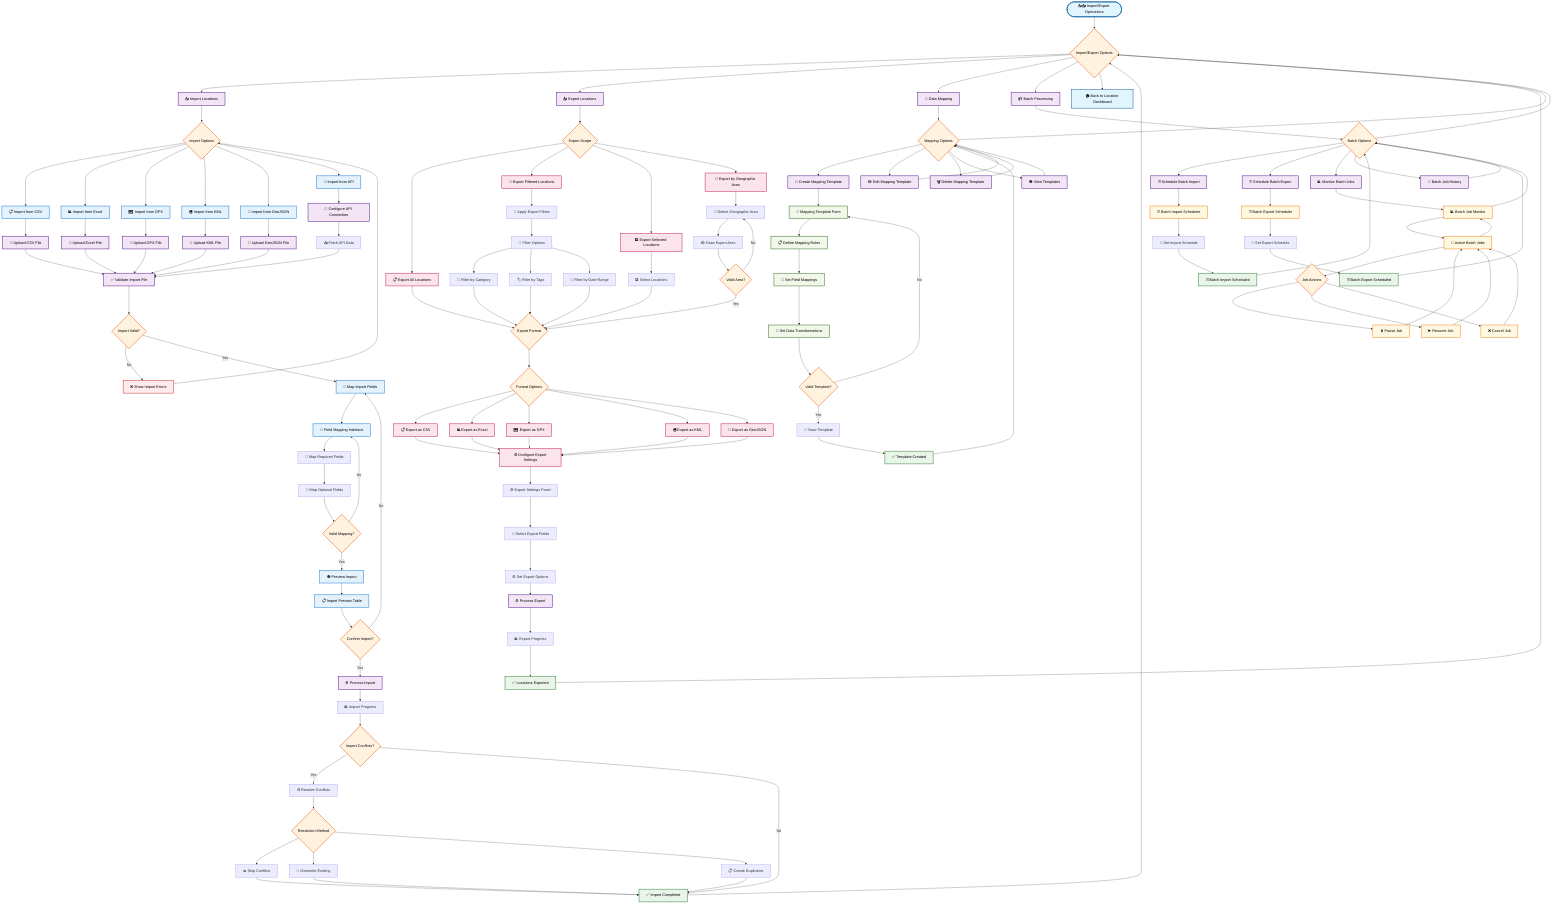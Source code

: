 flowchart TD
    %% Location Import/Export Operations
    
    Start([📥📤 Import/Export Operations]) --> ImportExportOptions{Import/Export Options}
    
    %% Main import/export options
    ImportExportOptions --> ImportLocations[📥 Import Locations]
    ImportExportOptions --> ExportLocations[📤 Export Locations]
    ImportExportOptions --> DataMapping[🔗 Data Mapping]
    ImportExportOptions --> BatchProcessing[📦 Batch Processing]
    
    %% Import Locations Flow
    ImportLocations --> ImportOptions{Import Options}
    ImportOptions --> ImportCSV[📋 Import from CSV]
    ImportOptions --> ImportExcel[📊 Import from Excel]
    ImportOptions --> ImportGPX[🗺️ Import from GPX]
    ImportOptions --> ImportKML[🌍 Import from KML]
    ImportOptions --> ImportGeoJSON[📍 Import from GeoJSON]
    ImportOptions --> ImportAPI[🔌 Import from API]
    
    ImportCSV --> UploadCSVFile[📁 Upload CSV File]
    ImportExcel --> UploadExcelFile[📁 Upload Excel File]
    ImportGPX --> UploadGPXFile[📁 Upload GPX File]
    ImportKML --> UploadKMLFile[📁 Upload KML File]
    ImportGeoJSON --> UploadGeoJSONFile[📁 Upload GeoJSON File]
    ImportAPI --> ConfigureAPIConnection[🔌 Configure API Connection]
    
    UploadCSVFile --> ValidateImportFile[✅ Validate Import File]
    UploadExcelFile --> ValidateImportFile
    UploadGPXFile --> ValidateImportFile
    UploadKMLFile --> ValidateImportFile
    UploadGeoJSONFile --> ValidateImportFile
    ConfigureAPIConnection --> FetchAPIData[📥 Fetch API Data]
    FetchAPIData --> ValidateImportFile
    
    ValidateImportFile --> ImportValidation{Import Valid?}
    ImportValidation -->|No| ShowImportErrors[❌ Show Import Errors]
    ImportValidation -->|Yes| MapImportFields[🔗 Map Import Fields]
    ShowImportErrors --> ImportOptions
    
    MapImportFields --> FieldMappingInterface[🔗 Field Mapping Interface]
    FieldMappingInterface --> MapRequiredFields[📝 Map Required Fields]
    MapRequiredFields --> MapOptionalFields[📄 Map Optional Fields]
    MapOptionalFields --> ValidateFieldMapping{Valid Mapping?}
    ValidateFieldMapping -->|No| FieldMappingInterface
    ValidateFieldMapping -->|Yes| PreviewImport[👁️ Preview Import]
    
    PreviewImport --> ImportPreviewTable[📋 Import Preview Table]
    ImportPreviewTable --> ConfirmImport{Confirm Import?}
    ConfirmImport -->|No| MapImportFields
    ConfirmImport -->|Yes| ProcessImport[⚙️ Process Import]
    
    ProcessImport --> ImportProgress[📊 Import Progress]
    ImportProgress --> HandleImportConflicts{Import Conflicts?}
    HandleImportConflicts -->|Yes| ResolveConflicts[⚙️ Resolve Conflicts]
    HandleImportConflicts -->|No| ImportCompleted[✅ Import Completed]
    ResolveConflicts --> ConflictResolution{Resolution Method}
    ConflictResolution --> SkipConflicts[⏭️ Skip Conflicts]
    ConflictResolution --> OverwriteExisting[🔄 Overwrite Existing]
    ConflictResolution --> CreateDuplicates[📋 Create Duplicates]
    SkipConflicts --> ImportCompleted
    OverwriteExisting --> ImportCompleted
    CreateDuplicates --> ImportCompleted
    
    %% Export Locations Flow
    ExportLocations --> ExportScope{Export Scope}
    ExportScope --> ExportAll[📋 Export All Locations]
    ExportScope --> ExportFiltered[🔽 Export Filtered Locations]
    ExportScope --> ExportSelected[☑️ Export Selected Locations]
    ExportScope --> ExportByArea[📍 Export by Geographic Area]
    
    ExportAll --> SelectExportFormat{Export Format}
    ExportFiltered --> ApplyExportFilters[🔽 Apply Export Filters]
    ExportSelected --> SelectLocationsToExport[☑️ Select Locations]
    ExportByArea --> DefineExportArea[📍 Define Geographic Area]
    
    ApplyExportFilters --> ExportFilterOptions[🔽 Filter Options]
    ExportFilterOptions --> FilterByCategory[📂 Filter by Category]
    ExportFilterOptions --> FilterByTags[🏷️ Filter by Tags]
    ExportFilterOptions --> FilterByDateRange[📅 Filter by Date Range]
    FilterByCategory --> SelectExportFormat
    FilterByTags --> SelectExportFormat
    FilterByDateRange --> SelectExportFormat
    
    SelectLocationsToExport --> SelectExportFormat
    DefineExportArea --> DrawExportArea[✏️ Draw Export Area]
    DrawExportArea --> ValidateExportArea{Valid Area?}
    ValidateExportArea -->|No| DefineExportArea
    ValidateExportArea -->|Yes| SelectExportFormat
    
    SelectExportFormat --> ExportFormatOptions{Format Options}
    ExportFormatOptions --> ExportLocationCSV[📋 Export as CSV]
    ExportFormatOptions --> ExportLocationExcel[📊 Export as Excel]
    ExportFormatOptions --> ExportLocationGPX[🗺️ Export as GPX]
    ExportFormatOptions --> ExportLocationKML[🌍 Export as KML]
    ExportFormatOptions --> ExportLocationGeoJSON[📍 Export as GeoJSON]
    
    ExportLocationCSV --> ConfigureExportSettings[⚙️ Configure Export Settings]
    ExportLocationExcel --> ConfigureExportSettings
    ExportLocationGPX --> ConfigureExportSettings
    ExportLocationKML --> ConfigureExportSettings
    ExportLocationGeoJSON --> ConfigureExportSettings
    
    ConfigureExportSettings --> ExportSettingsPanel[⚙️ Export Settings Panel]
    ExportSettingsPanel --> SelectExportFields[📝 Select Export Fields]
    SelectExportFields --> SetExportOptions[⚙️ Set Export Options]
    SetExportOptions --> ProcessExport[⚙️ Process Export]
    ProcessExport --> ExportProgress[📊 Export Progress]
    ExportProgress --> LocationsExported[✅ Locations Exported]
    
    %% Data Mapping Flow
    DataMapping --> MappingOptions{Mapping Options}
    MappingOptions --> CreateMappingTemplate[📝 Create Mapping Template]
    MappingOptions --> EditMappingTemplate[✏️ Edit Mapping Template]
    MappingOptions --> DeleteMappingTemplate[🗑️ Delete Mapping Template]
    MappingOptions --> ViewMappingTemplates[👁️ View Templates]
    
    CreateMappingTemplate --> MappingTemplateForm[📝 Mapping Template Form]
    MappingTemplateForm --> DefineMappingRules[📋 Define Mapping Rules]
    DefineMappingRules --> SetFieldMappings[🔗 Set Field Mappings]
    SetFieldMappings --> SetDataTransformations[🔄 Set Data Transformations]
    SetDataTransformations --> ValidateMappingTemplate{Valid Template?}
    ValidateMappingTemplate -->|No| MappingTemplateForm
    ValidateMappingTemplate -->|Yes| SaveMappingTemplate[💾 Save Template]
    SaveMappingTemplate --> MappingTemplateCreated[✅ Template Created]
    
    %% Batch Processing Flow
    BatchProcessing --> BatchOptions{Batch Options}
    BatchOptions --> ScheduleBatchImport[⏰ Schedule Batch Import]
    BatchOptions --> ScheduleBatchExport[⏰ Schedule Batch Export]
    BatchOptions --> MonitorBatchJobs[📊 Monitor Batch Jobs]
    BatchOptions --> BatchJobHistory[📜 Batch Job History]
    
    ScheduleBatchImport --> BatchImportScheduler[⏰ Batch Import Scheduler]
    BatchImportScheduler --> SetImportSchedule[📅 Set Import Schedule]
    SetImportSchedule --> BatchImportScheduled[⏰ Batch Import Scheduled]
    
    ScheduleBatchExport --> BatchExportScheduler[⏰ Batch Export Scheduler]
    BatchExportScheduler --> SetExportSchedule[📅 Set Export Schedule]
    SetExportSchedule --> BatchExportScheduled[⏰ Batch Export Scheduled]
    
    MonitorBatchJobs --> BatchJobMonitor[📊 Batch Job Monitor]
    BatchJobMonitor --> ActiveBatchJobs[🔄 Active Batch Jobs]
    ActiveBatchJobs --> BatchJobActions{Job Actions}
    BatchJobActions --> PauseBatchJob[⏸️ Pause Job]
    BatchJobActions --> ResumeBatchJob[▶️ Resume Job]
    BatchJobActions --> CancelBatchJob[❌ Cancel Job]
    
    %% Return paths
    ImportCompleted --> ImportExportOptions
    LocationsExported --> ImportExportOptions
    MappingTemplateCreated --> MappingOptions
    EditMappingTemplate --> MappingOptions
    DeleteMappingTemplate --> MappingOptions
    ViewMappingTemplates --> MappingOptions
    MappingOptions --> ImportExportOptions
    BatchImportScheduled --> BatchOptions
    BatchExportScheduled --> BatchOptions
    PauseBatchJob --> ActiveBatchJobs
    ResumeBatchJob --> ActiveBatchJobs
    CancelBatchJob --> ActiveBatchJobs
    ActiveBatchJobs --> BatchJobMonitor
    BatchJobMonitor --> BatchOptions
    BatchJobHistory --> BatchOptions
    BatchOptions --> ImportExportOptions
    
    %% Back to dashboard
    ImportExportOptions --> Dashboard[🏠 Back to Location Dashboard]
    
    %% Styling
    classDef startEnd fill:#e1f5fe,stroke:#01579b,stroke-width:2px,color:#000
    classDef process fill:#f3e5f5,stroke:#4a148c,stroke-width:2px,color:#000
    classDef decision fill:#fff3e0,stroke:#e65100,stroke-width:2px,color:#000
    classDef success fill:#e8f5e8,stroke:#2e7d32,stroke-width:2px,color:#000
    classDef import fill:#e3f2fd,stroke:#1976d2,stroke-width:2px,color:#000
    classDef export fill:#fce4ec,stroke:#c2185b,stroke-width:2px,color:#000
    classDef mapping fill:#f1f8e9,stroke:#33691e,stroke-width:2px,color:#000
    classDef batch fill:#fff8e1,stroke:#f57f17,stroke-width:2px,color:#000
    classDef error fill:#ffebee,stroke:#c62828,stroke-width:2px,color:#000
    
    class Start,Dashboard startEnd
    class ImportLocations,ExportLocations,DataMapping,BatchProcessing,UploadCSVFile,UploadExcelFile,UploadGPXFile,UploadKMLFile,UploadGeoJSONFile,ConfigureAPIConnection,ValidateImportFile,ProcessImport,ProcessExport,CreateMappingTemplate,EditMappingTemplate,DeleteMappingTemplate,ViewMappingTemplates,ScheduleBatchImport,ScheduleBatchExport,MonitorBatchJobs,BatchJobHistory process
    class ImportExportOptions,ImportOptions,ImportValidation,ValidateFieldMapping,ConfirmImport,HandleImportConflicts,ConflictResolution,ExportScope,SelectExportFormat,ExportFormatOptions,ValidateExportArea,MappingOptions,ValidateMappingTemplate,BatchOptions,BatchJobActions decision
    class ImportCompleted,LocationsExported,MappingTemplateCreated,BatchImportScheduled,BatchExportScheduled success
    class ImportCSV,ImportExcel,ImportGPX,ImportKML,ImportGeoJSON,ImportAPI,MapImportFields,FieldMappingInterface,PreviewImport,ImportPreviewTable import
    class ExportAll,ExportFiltered,ExportSelected,ExportByArea,ExportLocationCSV,ExportLocationExcel,ExportLocationGPX,ExportLocationKML,ExportLocationGeoJSON,ConfigureExportSettings export
    class MappingTemplateForm,DefineMappingRules,SetFieldMappings,SetDataTransformations mapping
    class BatchImportScheduler,BatchExportScheduler,BatchJobMonitor,ActiveBatchJobs,PauseBatchJob,ResumeBatchJob,CancelBatchJob batch
    class ShowImportErrors error